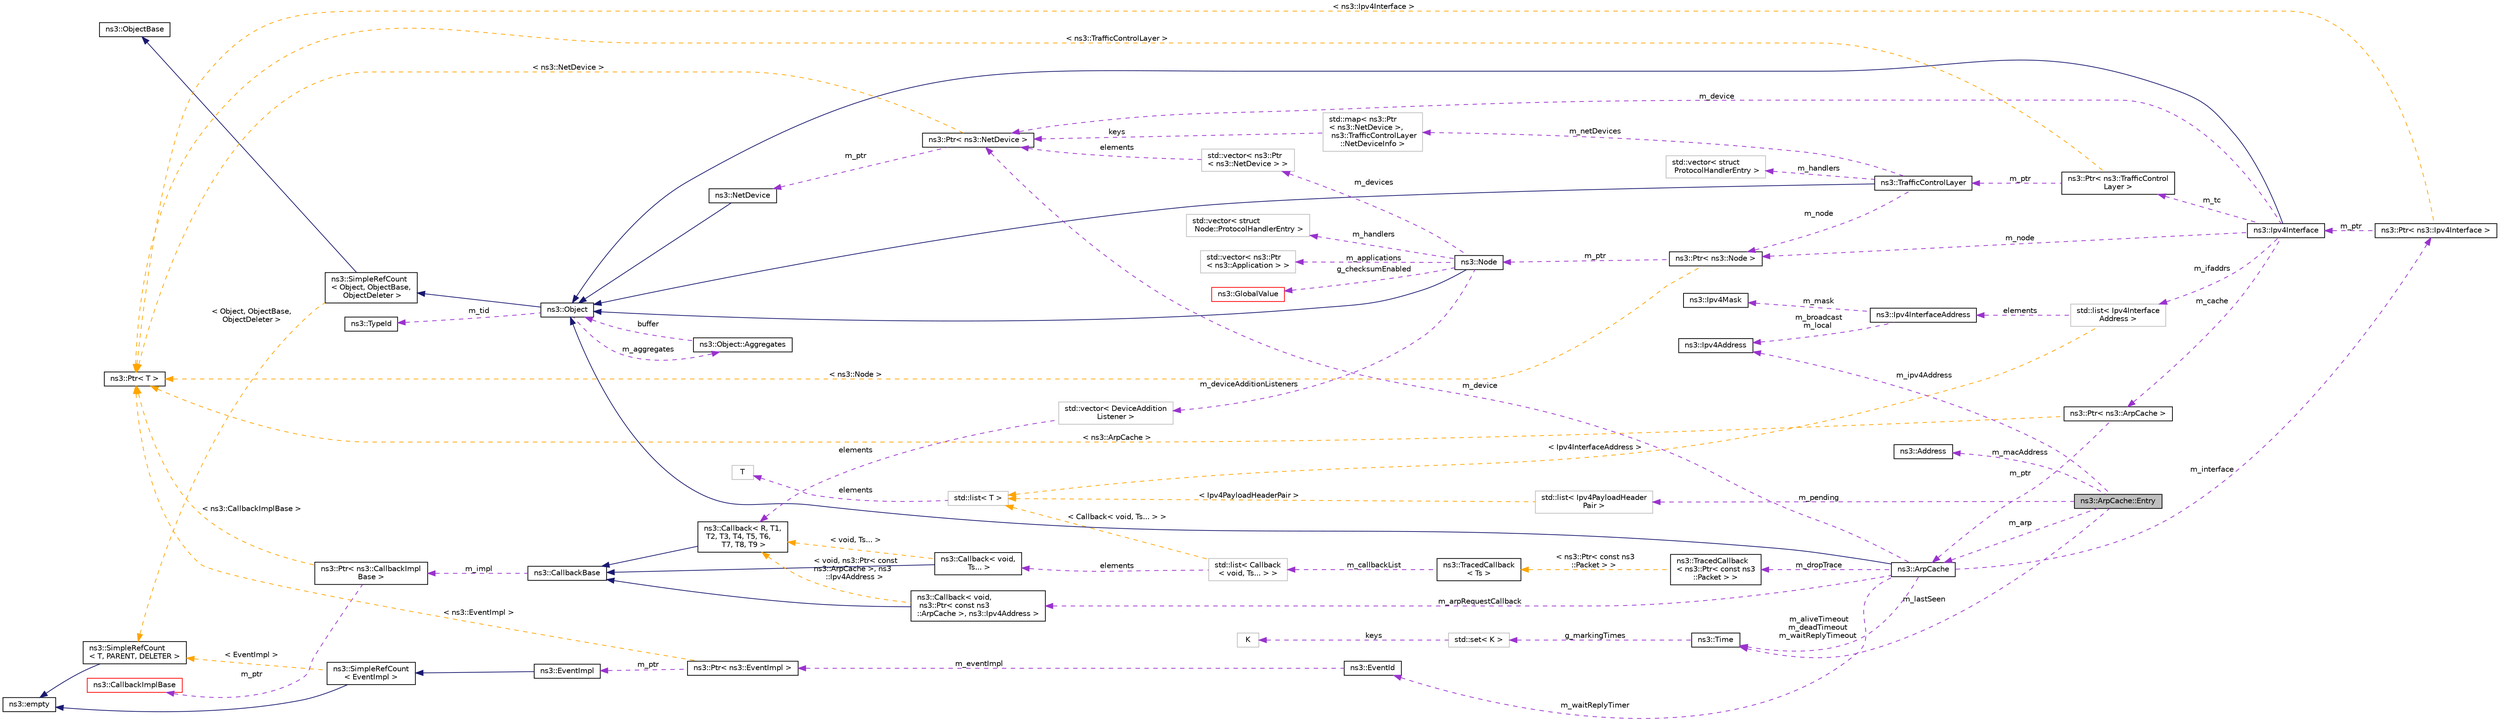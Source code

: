 digraph "ns3::ArpCache::Entry"
{
 // LATEX_PDF_SIZE
  edge [fontname="Helvetica",fontsize="10",labelfontname="Helvetica",labelfontsize="10"];
  node [fontname="Helvetica",fontsize="10",shape=record];
  rankdir="LR";
  Node1 [label="ns3::ArpCache::Entry",height=0.2,width=0.4,color="black", fillcolor="grey75", style="filled", fontcolor="black",tooltip="A record that that holds information about an ArpCache entry."];
  Node2 -> Node1 [dir="back",color="darkorchid3",fontsize="10",style="dashed",label=" m_macAddress" ,fontname="Helvetica"];
  Node2 [label="ns3::Address",height=0.2,width=0.4,color="black", fillcolor="white", style="filled",URL="$classns3_1_1_address.html",tooltip="a polymophic address class"];
  Node3 -> Node1 [dir="back",color="darkorchid3",fontsize="10",style="dashed",label=" m_pending" ,fontname="Helvetica"];
  Node3 [label="std::list\< Ipv4PayloadHeader\lPair \>",height=0.2,width=0.4,color="grey75", fillcolor="white", style="filled",tooltip=" "];
  Node4 -> Node3 [dir="back",color="orange",fontsize="10",style="dashed",label=" \< Ipv4PayloadHeaderPair \>" ,fontname="Helvetica"];
  Node4 [label="std::list\< T \>",height=0.2,width=0.4,color="grey75", fillcolor="white", style="filled",tooltip=" "];
  Node5 -> Node4 [dir="back",color="darkorchid3",fontsize="10",style="dashed",label=" elements" ,fontname="Helvetica"];
  Node5 [label="T",height=0.2,width=0.4,color="grey75", fillcolor="white", style="filled",tooltip=" "];
  Node6 -> Node1 [dir="back",color="darkorchid3",fontsize="10",style="dashed",label=" m_lastSeen" ,fontname="Helvetica"];
  Node6 [label="ns3::Time",height=0.2,width=0.4,color="black", fillcolor="white", style="filled",URL="$classns3_1_1_time.html",tooltip="Simulation virtual time values and global simulation resolution."];
  Node7 -> Node6 [dir="back",color="darkorchid3",fontsize="10",style="dashed",label=" g_markingTimes" ,fontname="Helvetica"];
  Node7 [label="std::set\< K \>",height=0.2,width=0.4,color="grey75", fillcolor="white", style="filled",tooltip=" "];
  Node8 -> Node7 [dir="back",color="darkorchid3",fontsize="10",style="dashed",label=" keys" ,fontname="Helvetica"];
  Node8 [label="K",height=0.2,width=0.4,color="grey75", fillcolor="white", style="filled",tooltip=" "];
  Node9 -> Node1 [dir="back",color="darkorchid3",fontsize="10",style="dashed",label=" m_ipv4Address" ,fontname="Helvetica"];
  Node9 [label="ns3::Ipv4Address",height=0.2,width=0.4,color="black", fillcolor="white", style="filled",URL="$classns3_1_1_ipv4_address.html",tooltip="Ipv4 addresses are stored in host order in this class."];
  Node10 -> Node1 [dir="back",color="darkorchid3",fontsize="10",style="dashed",label=" m_arp" ,fontname="Helvetica"];
  Node10 [label="ns3::ArpCache",height=0.2,width=0.4,color="black", fillcolor="white", style="filled",URL="$classns3_1_1_arp_cache.html",tooltip="An ARP cache."];
  Node11 -> Node10 [dir="back",color="midnightblue",fontsize="10",style="solid",fontname="Helvetica"];
  Node11 [label="ns3::Object",height=0.2,width=0.4,color="black", fillcolor="white", style="filled",URL="$classns3_1_1_object.html",tooltip="A base class which provides memory management and object aggregation."];
  Node12 -> Node11 [dir="back",color="midnightblue",fontsize="10",style="solid",fontname="Helvetica"];
  Node12 [label="ns3::SimpleRefCount\l\< Object, ObjectBase,\l ObjectDeleter \>",height=0.2,width=0.4,color="black", fillcolor="white", style="filled",URL="$classns3_1_1_simple_ref_count.html",tooltip=" "];
  Node13 -> Node12 [dir="back",color="midnightblue",fontsize="10",style="solid",fontname="Helvetica"];
  Node13 [label="ns3::ObjectBase",height=0.2,width=0.4,color="black", fillcolor="white", style="filled",URL="$classns3_1_1_object_base.html",tooltip="Anchor the ns-3 type and attribute system."];
  Node14 -> Node12 [dir="back",color="orange",fontsize="10",style="dashed",label=" \< Object, ObjectBase,\l ObjectDeleter \>" ,fontname="Helvetica"];
  Node14 [label="ns3::SimpleRefCount\l\< T, PARENT, DELETER \>",height=0.2,width=0.4,color="black", fillcolor="white", style="filled",URL="$classns3_1_1_simple_ref_count.html",tooltip="A template-based reference counting class."];
  Node15 -> Node14 [dir="back",color="midnightblue",fontsize="10",style="solid",fontname="Helvetica"];
  Node15 [label="ns3::empty",height=0.2,width=0.4,color="black", fillcolor="white", style="filled",URL="$classns3_1_1empty.html",tooltip="make Callback use a separate empty type"];
  Node16 -> Node11 [dir="back",color="darkorchid3",fontsize="10",style="dashed",label=" m_tid" ,fontname="Helvetica"];
  Node16 [label="ns3::TypeId",height=0.2,width=0.4,color="black", fillcolor="white", style="filled",URL="$classns3_1_1_type_id.html",tooltip="a unique identifier for an interface."];
  Node17 -> Node11 [dir="back",color="darkorchid3",fontsize="10",style="dashed",label=" m_aggregates" ,fontname="Helvetica"];
  Node17 [label="ns3::Object::Aggregates",height=0.2,width=0.4,color="black", fillcolor="white", style="filled",URL="$structns3_1_1_object_1_1_aggregates.html",tooltip="The list of Objects aggregated to this one."];
  Node11 -> Node17 [dir="back",color="darkorchid3",fontsize="10",style="dashed",label=" buffer" ,fontname="Helvetica"];
  Node18 -> Node10 [dir="back",color="darkorchid3",fontsize="10",style="dashed",label=" m_dropTrace" ,fontname="Helvetica"];
  Node18 [label="ns3::TracedCallback\l\< ns3::Ptr\< const ns3\l::Packet \> \>",height=0.2,width=0.4,color="black", fillcolor="white", style="filled",URL="$classns3_1_1_traced_callback.html",tooltip=" "];
  Node19 -> Node18 [dir="back",color="orange",fontsize="10",style="dashed",label=" \< ns3::Ptr\< const ns3\l::Packet \> \>" ,fontname="Helvetica"];
  Node19 [label="ns3::TracedCallback\l\< Ts \>",height=0.2,width=0.4,color="black", fillcolor="white", style="filled",URL="$classns3_1_1_traced_callback.html",tooltip="Forward calls to a chain of Callback."];
  Node20 -> Node19 [dir="back",color="darkorchid3",fontsize="10",style="dashed",label=" m_callbackList" ,fontname="Helvetica"];
  Node20 [label="std::list\< Callback\l\< void, Ts... \> \>",height=0.2,width=0.4,color="grey75", fillcolor="white", style="filled",tooltip=" "];
  Node21 -> Node20 [dir="back",color="darkorchid3",fontsize="10",style="dashed",label=" elements" ,fontname="Helvetica"];
  Node21 [label="ns3::Callback\< void,\l Ts... \>",height=0.2,width=0.4,color="black", fillcolor="white", style="filled",URL="$classns3_1_1_callback.html",tooltip=" "];
  Node22 -> Node21 [dir="back",color="midnightblue",fontsize="10",style="solid",fontname="Helvetica"];
  Node22 [label="ns3::CallbackBase",height=0.2,width=0.4,color="black", fillcolor="white", style="filled",URL="$classns3_1_1_callback_base.html",tooltip="Base class for Callback class."];
  Node23 -> Node22 [dir="back",color="darkorchid3",fontsize="10",style="dashed",label=" m_impl" ,fontname="Helvetica"];
  Node23 [label="ns3::Ptr\< ns3::CallbackImpl\lBase \>",height=0.2,width=0.4,color="black", fillcolor="white", style="filled",URL="$classns3_1_1_ptr.html",tooltip=" "];
  Node24 -> Node23 [dir="back",color="darkorchid3",fontsize="10",style="dashed",label=" m_ptr" ,fontname="Helvetica"];
  Node24 [label="ns3::CallbackImplBase",height=0.2,width=0.4,color="red", fillcolor="white", style="filled",URL="$classns3_1_1_callback_impl_base.html",tooltip="Abstract base class for CallbackImpl Provides reference counting and equality test."];
  Node26 -> Node23 [dir="back",color="orange",fontsize="10",style="dashed",label=" \< ns3::CallbackImplBase \>" ,fontname="Helvetica"];
  Node26 [label="ns3::Ptr\< T \>",height=0.2,width=0.4,color="black", fillcolor="white", style="filled",URL="$classns3_1_1_ptr.html",tooltip="Smart pointer class similar to boost::intrusive_ptr."];
  Node27 -> Node21 [dir="back",color="orange",fontsize="10",style="dashed",label=" \< void, Ts... \>" ,fontname="Helvetica"];
  Node27 [label="ns3::Callback\< R, T1,\l T2, T3, T4, T5, T6,\l T7, T8, T9 \>",height=0.2,width=0.4,color="black", fillcolor="white", style="filled",URL="$classns3_1_1_callback.html",tooltip="Callback template class."];
  Node22 -> Node27 [dir="back",color="midnightblue",fontsize="10",style="solid",fontname="Helvetica"];
  Node4 -> Node20 [dir="back",color="orange",fontsize="10",style="dashed",label=" \< Callback\< void, Ts... \> \>" ,fontname="Helvetica"];
  Node28 -> Node10 [dir="back",color="darkorchid3",fontsize="10",style="dashed",label=" m_waitReplyTimer" ,fontname="Helvetica"];
  Node28 [label="ns3::EventId",height=0.2,width=0.4,color="black", fillcolor="white", style="filled",URL="$classns3_1_1_event_id.html",tooltip="An identifier for simulation events."];
  Node29 -> Node28 [dir="back",color="darkorchid3",fontsize="10",style="dashed",label=" m_eventImpl" ,fontname="Helvetica"];
  Node29 [label="ns3::Ptr\< ns3::EventImpl \>",height=0.2,width=0.4,color="black", fillcolor="white", style="filled",URL="$classns3_1_1_ptr.html",tooltip=" "];
  Node30 -> Node29 [dir="back",color="darkorchid3",fontsize="10",style="dashed",label=" m_ptr" ,fontname="Helvetica"];
  Node30 [label="ns3::EventImpl",height=0.2,width=0.4,color="black", fillcolor="white", style="filled",URL="$classns3_1_1_event_impl.html",tooltip="A simulation event."];
  Node31 -> Node30 [dir="back",color="midnightblue",fontsize="10",style="solid",fontname="Helvetica"];
  Node31 [label="ns3::SimpleRefCount\l\< EventImpl \>",height=0.2,width=0.4,color="black", fillcolor="white", style="filled",URL="$classns3_1_1_simple_ref_count.html",tooltip=" "];
  Node15 -> Node31 [dir="back",color="midnightblue",fontsize="10",style="solid",fontname="Helvetica"];
  Node14 -> Node31 [dir="back",color="orange",fontsize="10",style="dashed",label=" \< EventImpl \>" ,fontname="Helvetica"];
  Node26 -> Node29 [dir="back",color="orange",fontsize="10",style="dashed",label=" \< ns3::EventImpl \>" ,fontname="Helvetica"];
  Node32 -> Node10 [dir="back",color="darkorchid3",fontsize="10",style="dashed",label=" m_device" ,fontname="Helvetica"];
  Node32 [label="ns3::Ptr\< ns3::NetDevice \>",height=0.2,width=0.4,color="black", fillcolor="white", style="filled",URL="$classns3_1_1_ptr.html",tooltip=" "];
  Node33 -> Node32 [dir="back",color="darkorchid3",fontsize="10",style="dashed",label=" m_ptr" ,fontname="Helvetica"];
  Node33 [label="ns3::NetDevice",height=0.2,width=0.4,color="black", fillcolor="white", style="filled",URL="$classns3_1_1_net_device.html",tooltip="Network layer to device interface."];
  Node11 -> Node33 [dir="back",color="midnightblue",fontsize="10",style="solid",fontname="Helvetica"];
  Node26 -> Node32 [dir="back",color="orange",fontsize="10",style="dashed",label=" \< ns3::NetDevice \>" ,fontname="Helvetica"];
  Node6 -> Node10 [dir="back",color="darkorchid3",fontsize="10",style="dashed",label=" m_aliveTimeout\nm_deadTimeout\nm_waitReplyTimeout" ,fontname="Helvetica"];
  Node34 -> Node10 [dir="back",color="darkorchid3",fontsize="10",style="dashed",label=" m_interface" ,fontname="Helvetica"];
  Node34 [label="ns3::Ptr\< ns3::Ipv4Interface \>",height=0.2,width=0.4,color="black", fillcolor="white", style="filled",URL="$classns3_1_1_ptr.html",tooltip=" "];
  Node35 -> Node34 [dir="back",color="darkorchid3",fontsize="10",style="dashed",label=" m_ptr" ,fontname="Helvetica"];
  Node35 [label="ns3::Ipv4Interface",height=0.2,width=0.4,color="black", fillcolor="white", style="filled",URL="$classns3_1_1_ipv4_interface.html",tooltip="The IPv4 representation of a network interface."];
  Node11 -> Node35 [dir="back",color="midnightblue",fontsize="10",style="solid",fontname="Helvetica"];
  Node36 -> Node35 [dir="back",color="darkorchid3",fontsize="10",style="dashed",label=" m_cache" ,fontname="Helvetica"];
  Node36 [label="ns3::Ptr\< ns3::ArpCache \>",height=0.2,width=0.4,color="black", fillcolor="white", style="filled",URL="$classns3_1_1_ptr.html",tooltip=" "];
  Node10 -> Node36 [dir="back",color="darkorchid3",fontsize="10",style="dashed",label=" m_ptr" ,fontname="Helvetica"];
  Node26 -> Node36 [dir="back",color="orange",fontsize="10",style="dashed",label=" \< ns3::ArpCache \>" ,fontname="Helvetica"];
  Node37 -> Node35 [dir="back",color="darkorchid3",fontsize="10",style="dashed",label=" m_node" ,fontname="Helvetica"];
  Node37 [label="ns3::Ptr\< ns3::Node \>",height=0.2,width=0.4,color="black", fillcolor="white", style="filled",URL="$classns3_1_1_ptr.html",tooltip=" "];
  Node38 -> Node37 [dir="back",color="darkorchid3",fontsize="10",style="dashed",label=" m_ptr" ,fontname="Helvetica"];
  Node38 [label="ns3::Node",height=0.2,width=0.4,color="black", fillcolor="white", style="filled",URL="$classns3_1_1_node.html",tooltip="A network Node."];
  Node11 -> Node38 [dir="back",color="midnightblue",fontsize="10",style="solid",fontname="Helvetica"];
  Node39 -> Node38 [dir="back",color="darkorchid3",fontsize="10",style="dashed",label=" m_applications" ,fontname="Helvetica"];
  Node39 [label="std::vector\< ns3::Ptr\l\< ns3::Application \> \>",height=0.2,width=0.4,color="grey75", fillcolor="white", style="filled",tooltip=" "];
  Node43 -> Node38 [dir="back",color="darkorchid3",fontsize="10",style="dashed",label=" m_devices" ,fontname="Helvetica"];
  Node43 [label="std::vector\< ns3::Ptr\l\< ns3::NetDevice \> \>",height=0.2,width=0.4,color="grey75", fillcolor="white", style="filled",tooltip=" "];
  Node32 -> Node43 [dir="back",color="darkorchid3",fontsize="10",style="dashed",label=" elements" ,fontname="Helvetica"];
  Node44 -> Node38 [dir="back",color="darkorchid3",fontsize="10",style="dashed",label=" g_checksumEnabled" ,fontname="Helvetica"];
  Node44 [label="ns3::GlobalValue",height=0.2,width=0.4,color="red", fillcolor="white", style="filled",URL="$classns3_1_1_global_value.html",tooltip="Hold a so-called 'global value'."];
  Node53 -> Node38 [dir="back",color="darkorchid3",fontsize="10",style="dashed",label=" m_handlers" ,fontname="Helvetica"];
  Node53 [label="std::vector\< struct\l Node::ProtocolHandlerEntry \>",height=0.2,width=0.4,color="grey75", fillcolor="white", style="filled",tooltip=" "];
  Node56 -> Node38 [dir="back",color="darkorchid3",fontsize="10",style="dashed",label=" m_deviceAdditionListeners" ,fontname="Helvetica"];
  Node56 [label="std::vector\< DeviceAddition\lListener \>",height=0.2,width=0.4,color="grey75", fillcolor="white", style="filled",tooltip=" "];
  Node27 -> Node56 [dir="back",color="darkorchid3",fontsize="10",style="dashed",label=" elements" ,fontname="Helvetica"];
  Node26 -> Node37 [dir="back",color="orange",fontsize="10",style="dashed",label=" \< ns3::Node \>" ,fontname="Helvetica"];
  Node32 -> Node35 [dir="back",color="darkorchid3",fontsize="10",style="dashed",label=" m_device" ,fontname="Helvetica"];
  Node57 -> Node35 [dir="back",color="darkorchid3",fontsize="10",style="dashed",label=" m_tc" ,fontname="Helvetica"];
  Node57 [label="ns3::Ptr\< ns3::TrafficControl\lLayer \>",height=0.2,width=0.4,color="black", fillcolor="white", style="filled",URL="$classns3_1_1_ptr.html",tooltip=" "];
  Node58 -> Node57 [dir="back",color="darkorchid3",fontsize="10",style="dashed",label=" m_ptr" ,fontname="Helvetica"];
  Node58 [label="ns3::TrafficControlLayer",height=0.2,width=0.4,color="black", fillcolor="white", style="filled",URL="$classns3_1_1_traffic_control_layer.html",tooltip="Introspection did not find any typical Config paths."];
  Node11 -> Node58 [dir="back",color="midnightblue",fontsize="10",style="solid",fontname="Helvetica"];
  Node59 -> Node58 [dir="back",color="darkorchid3",fontsize="10",style="dashed",label=" m_netDevices" ,fontname="Helvetica"];
  Node59 [label="std::map\< ns3::Ptr\l\< ns3::NetDevice \>,\l ns3::TrafficControlLayer\l::NetDeviceInfo \>",height=0.2,width=0.4,color="grey75", fillcolor="white", style="filled",tooltip=" "];
  Node32 -> Node59 [dir="back",color="darkorchid3",fontsize="10",style="dashed",label=" keys" ,fontname="Helvetica"];
  Node118 -> Node58 [dir="back",color="darkorchid3",fontsize="10",style="dashed",label=" m_handlers" ,fontname="Helvetica"];
  Node118 [label="std::vector\< struct\l ProtocolHandlerEntry \>",height=0.2,width=0.4,color="grey75", fillcolor="white", style="filled",tooltip=" "];
  Node37 -> Node58 [dir="back",color="darkorchid3",fontsize="10",style="dashed",label=" m_node" ,fontname="Helvetica"];
  Node26 -> Node57 [dir="back",color="orange",fontsize="10",style="dashed",label=" \< ns3::TrafficControlLayer \>" ,fontname="Helvetica"];
  Node120 -> Node35 [dir="back",color="darkorchid3",fontsize="10",style="dashed",label=" m_ifaddrs" ,fontname="Helvetica"];
  Node120 [label="std::list\< Ipv4Interface\lAddress \>",height=0.2,width=0.4,color="grey75", fillcolor="white", style="filled",tooltip=" "];
  Node121 -> Node120 [dir="back",color="darkorchid3",fontsize="10",style="dashed",label=" elements" ,fontname="Helvetica"];
  Node121 [label="ns3::Ipv4InterfaceAddress",height=0.2,width=0.4,color="black", fillcolor="white", style="filled",URL="$classns3_1_1_ipv4_interface_address.html",tooltip="a class to store IPv4 address information on an interface"];
  Node122 -> Node121 [dir="back",color="darkorchid3",fontsize="10",style="dashed",label=" m_mask" ,fontname="Helvetica"];
  Node122 [label="ns3::Ipv4Mask",height=0.2,width=0.4,color="black", fillcolor="white", style="filled",URL="$classns3_1_1_ipv4_mask.html",tooltip="a class to represent an Ipv4 address mask"];
  Node9 -> Node121 [dir="back",color="darkorchid3",fontsize="10",style="dashed",label=" m_broadcast\nm_local" ,fontname="Helvetica"];
  Node4 -> Node120 [dir="back",color="orange",fontsize="10",style="dashed",label=" \< Ipv4InterfaceAddress \>" ,fontname="Helvetica"];
  Node26 -> Node34 [dir="back",color="orange",fontsize="10",style="dashed",label=" \< ns3::Ipv4Interface \>" ,fontname="Helvetica"];
  Node123 -> Node10 [dir="back",color="darkorchid3",fontsize="10",style="dashed",label=" m_arpRequestCallback" ,fontname="Helvetica"];
  Node123 [label="ns3::Callback\< void,\l ns3::Ptr\< const ns3\l::ArpCache \>, ns3::Ipv4Address \>",height=0.2,width=0.4,color="black", fillcolor="white", style="filled",URL="$classns3_1_1_callback.html",tooltip=" "];
  Node22 -> Node123 [dir="back",color="midnightblue",fontsize="10",style="solid",fontname="Helvetica"];
  Node27 -> Node123 [dir="back",color="orange",fontsize="10",style="dashed",label=" \< void, ns3::Ptr\< const\l ns3::ArpCache \>, ns3\l::Ipv4Address \>" ,fontname="Helvetica"];
}
